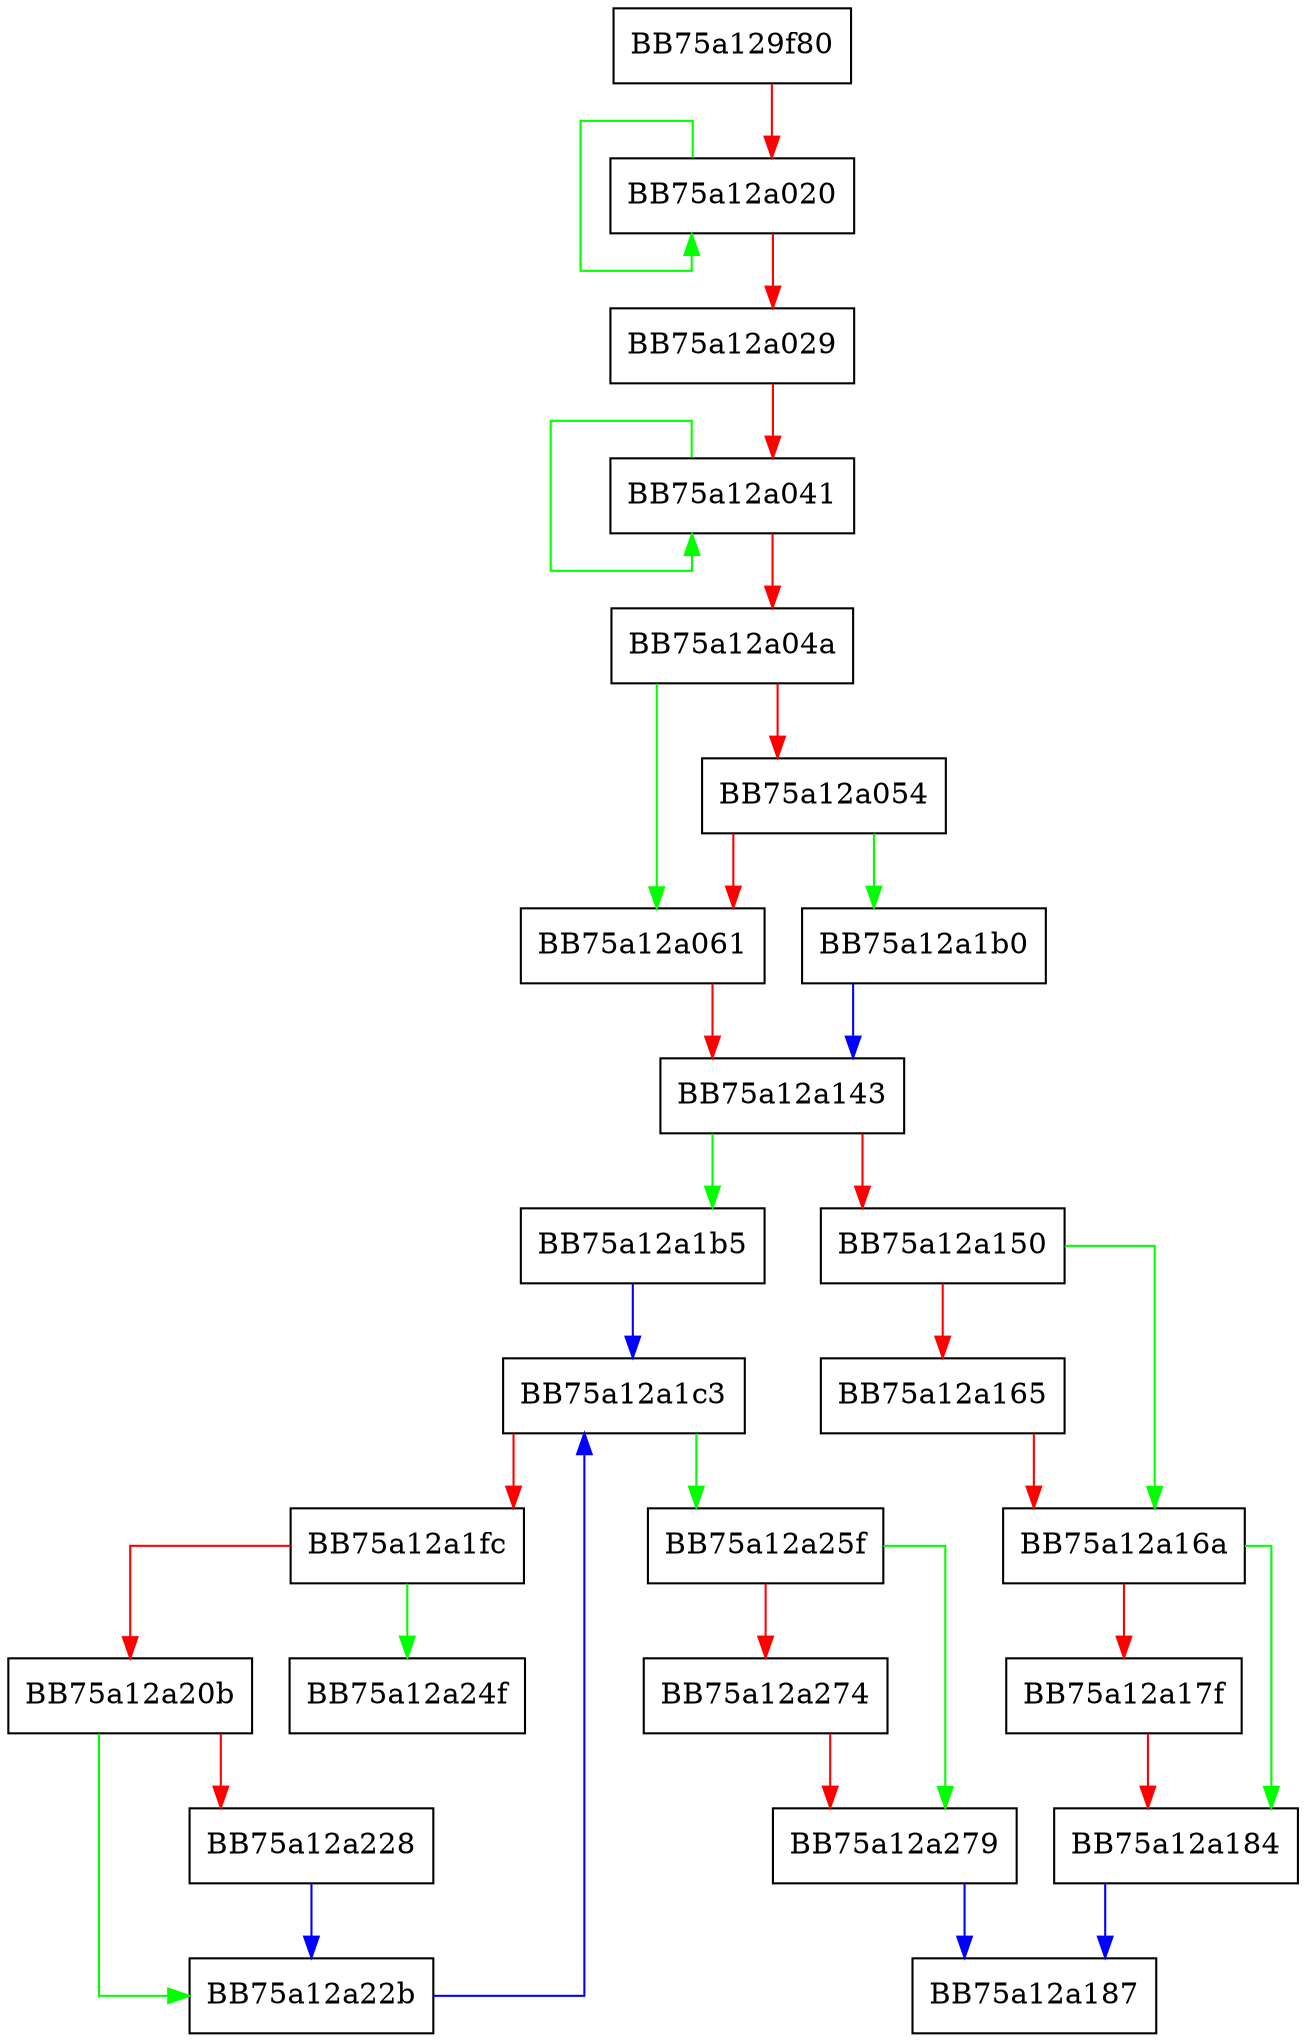digraph StringRegExpSearch {
  node [shape="box"];
  graph [splines=ortho];
  BB75a129f80 -> BB75a12a020 [color="red"];
  BB75a12a020 -> BB75a12a020 [color="green"];
  BB75a12a020 -> BB75a12a029 [color="red"];
  BB75a12a029 -> BB75a12a041 [color="red"];
  BB75a12a041 -> BB75a12a041 [color="green"];
  BB75a12a041 -> BB75a12a04a [color="red"];
  BB75a12a04a -> BB75a12a061 [color="green"];
  BB75a12a04a -> BB75a12a054 [color="red"];
  BB75a12a054 -> BB75a12a1b0 [color="green"];
  BB75a12a054 -> BB75a12a061 [color="red"];
  BB75a12a061 -> BB75a12a143 [color="red"];
  BB75a12a143 -> BB75a12a1b5 [color="green"];
  BB75a12a143 -> BB75a12a150 [color="red"];
  BB75a12a150 -> BB75a12a16a [color="green"];
  BB75a12a150 -> BB75a12a165 [color="red"];
  BB75a12a165 -> BB75a12a16a [color="red"];
  BB75a12a16a -> BB75a12a184 [color="green"];
  BB75a12a16a -> BB75a12a17f [color="red"];
  BB75a12a17f -> BB75a12a184 [color="red"];
  BB75a12a184 -> BB75a12a187 [color="blue"];
  BB75a12a1b0 -> BB75a12a143 [color="blue"];
  BB75a12a1b5 -> BB75a12a1c3 [color="blue"];
  BB75a12a1c3 -> BB75a12a25f [color="green"];
  BB75a12a1c3 -> BB75a12a1fc [color="red"];
  BB75a12a1fc -> BB75a12a24f [color="green"];
  BB75a12a1fc -> BB75a12a20b [color="red"];
  BB75a12a20b -> BB75a12a22b [color="green"];
  BB75a12a20b -> BB75a12a228 [color="red"];
  BB75a12a228 -> BB75a12a22b [color="blue"];
  BB75a12a22b -> BB75a12a1c3 [color="blue"];
  BB75a12a25f -> BB75a12a279 [color="green"];
  BB75a12a25f -> BB75a12a274 [color="red"];
  BB75a12a274 -> BB75a12a279 [color="red"];
  BB75a12a279 -> BB75a12a187 [color="blue"];
}